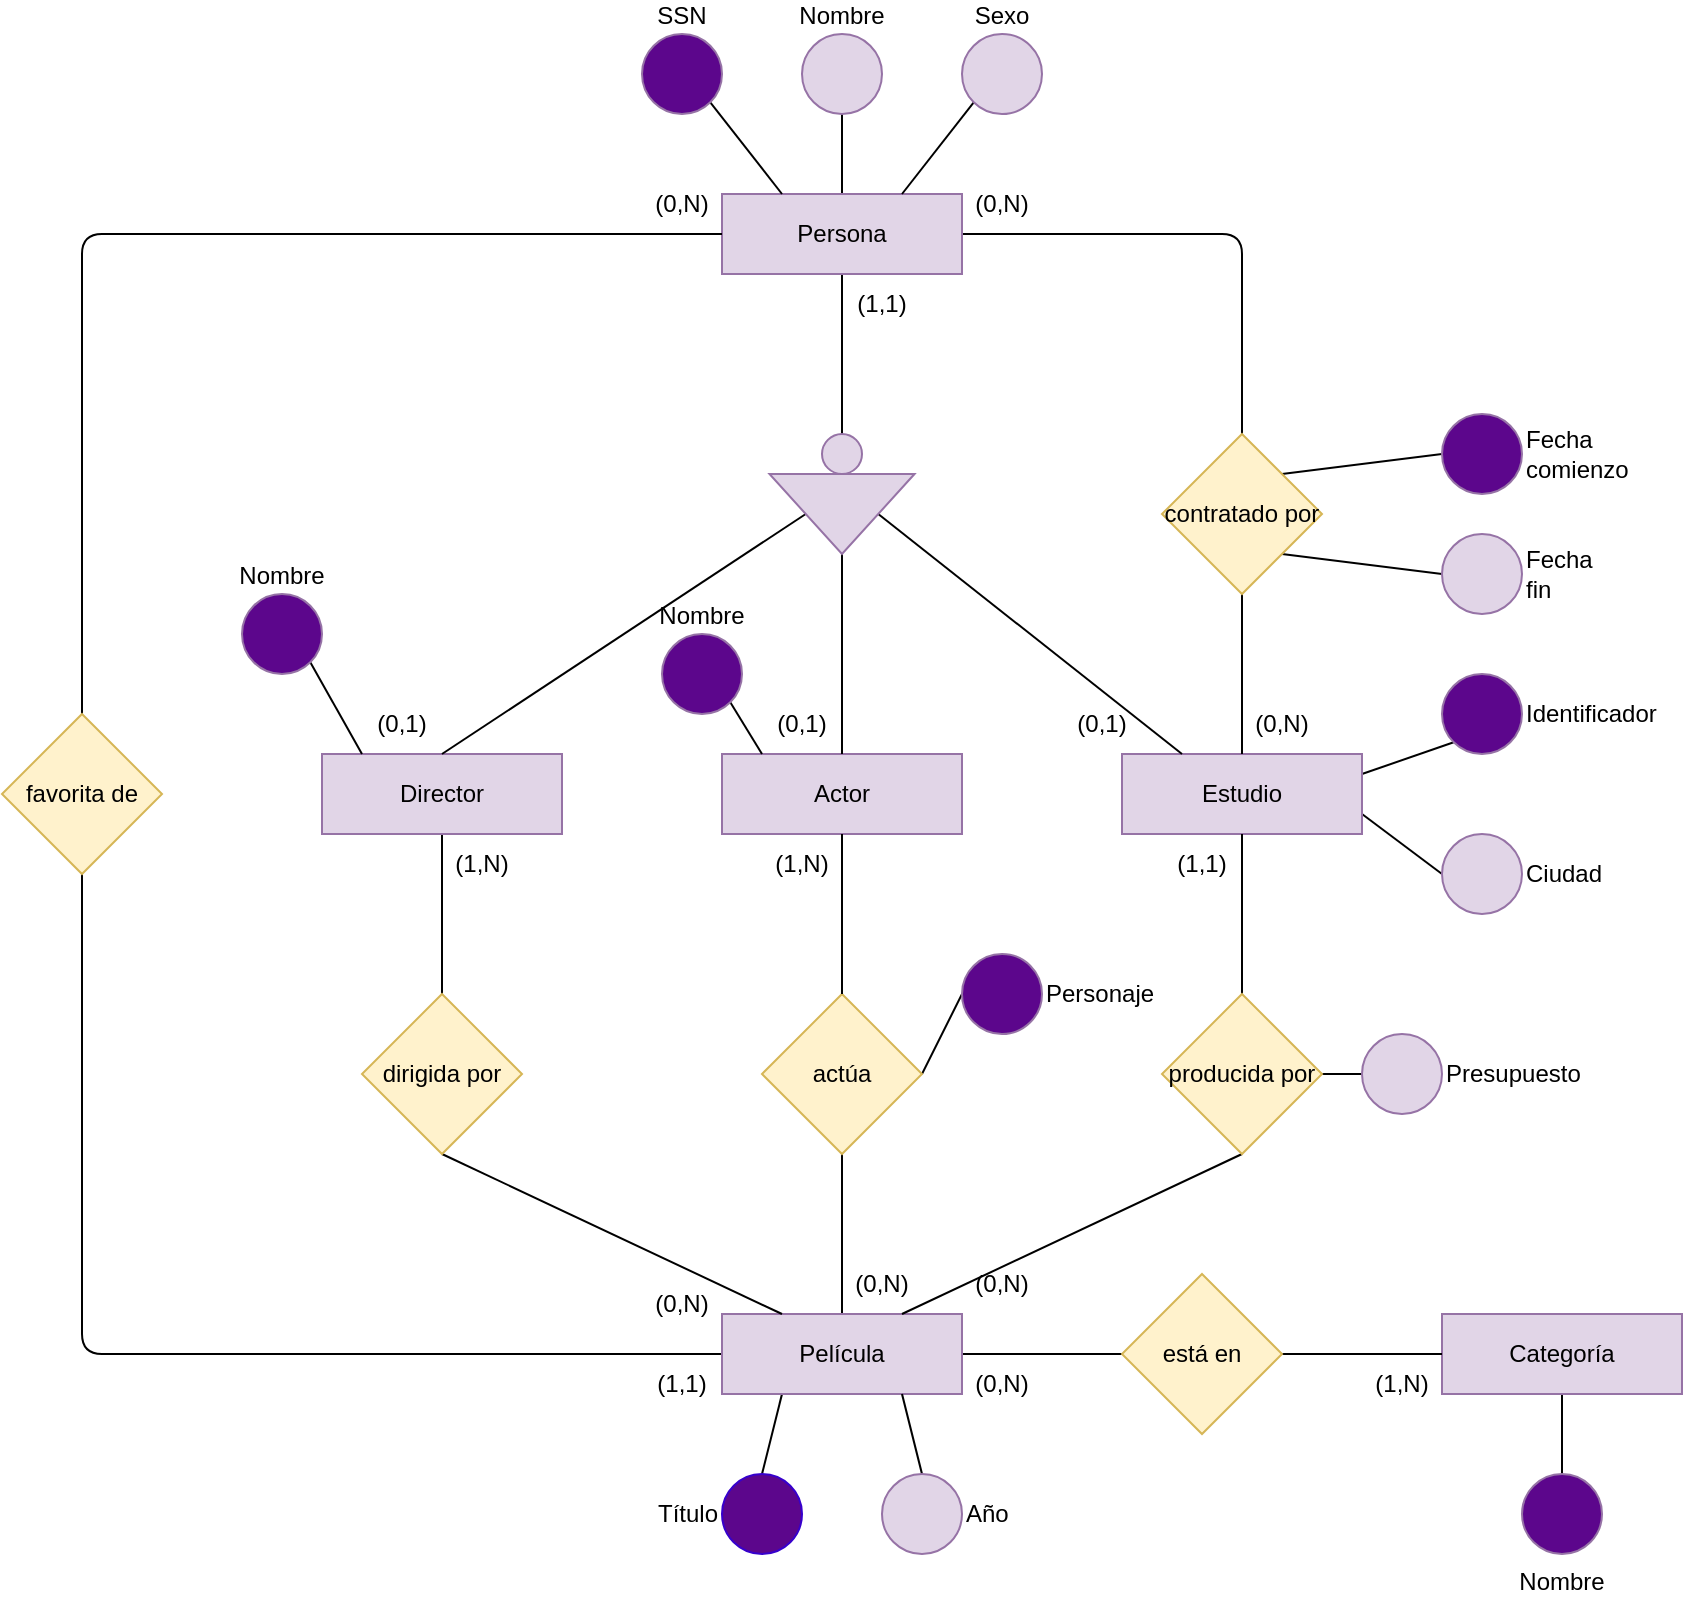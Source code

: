 <mxfile>
    <diagram id="6gfDzhR8UG0JMTbnyaS-" name="Page-1">
        <mxGraphModel dx="1627" dy="606" grid="1" gridSize="10" guides="1" tooltips="1" connect="1" arrows="1" fold="1" page="1" pageScale="1" pageWidth="850" pageHeight="1100" math="0" shadow="0">
            <root>
                <mxCell id="0"/>
                <mxCell id="1" parent="0"/>
                <mxCell id="73" style="edgeStyle=none;html=1;entryX=0.5;entryY=1;entryDx=0;entryDy=0;endArrow=none;endFill=0;exitX=0.5;exitY=0;exitDx=0;exitDy=0;" parent="1" target="66" edge="1" source="27">
                    <mxGeometry relative="1" as="geometry">
                        <mxPoint x="-160" y="330" as="sourcePoint"/>
                    </mxGeometry>
                </mxCell>
                <mxCell id="231" style="edgeStyle=none;html=1;exitX=1;exitY=0.5;exitDx=0;exitDy=0;entryX=0.5;entryY=0;entryDx=0;entryDy=0;endArrow=none;endFill=0;" edge="1" parent="1" source="27" target="230">
                    <mxGeometry relative="1" as="geometry">
                        <Array as="points">
                            <mxPoint x="-20" y="340"/>
                        </Array>
                    </mxGeometry>
                </mxCell>
                <mxCell id="235" style="edgeStyle=none;html=1;exitX=0.5;exitY=1;exitDx=0;exitDy=0;entryX=0;entryY=0.5;entryDx=0;entryDy=0;endArrow=none;endFill=0;startArrow=none;" edge="1" parent="1" source="239" target="234">
                    <mxGeometry relative="1" as="geometry"/>
                </mxCell>
                <mxCell id="242" style="edgeStyle=none;html=1;exitX=0.5;exitY=1;exitDx=0;exitDy=0;entryX=0.5;entryY=1;entryDx=0;entryDy=0;endArrow=none;endFill=0;" edge="1" parent="1" source="27" target="239">
                    <mxGeometry relative="1" as="geometry"/>
                </mxCell>
                <mxCell id="27" value="Persona" style="rounded=0;whiteSpace=wrap;html=1;fillColor=#e1d5e7;strokeColor=#9673a6;" parent="1" vertex="1">
                    <mxGeometry x="-280" y="320" width="120" height="40" as="geometry"/>
                </mxCell>
                <mxCell id="219" style="edgeStyle=none;html=1;exitX=1;exitY=0.5;exitDx=0;exitDy=0;entryX=0;entryY=0.5;entryDx=0;entryDy=0;endArrow=none;endFill=0;" parent="1" source="28" target="217" edge="1">
                    <mxGeometry relative="1" as="geometry"/>
                </mxCell>
                <mxCell id="256" style="edgeStyle=none;html=1;exitX=0.5;exitY=1;exitDx=0;exitDy=0;entryX=0;entryY=1;entryDx=0;entryDy=0;endArrow=none;endFill=0;" edge="1" parent="1" source="28" target="212">
                    <mxGeometry relative="1" as="geometry"/>
                </mxCell>
                <mxCell id="28" value="actúa" style="rhombus;whiteSpace=wrap;html=1;fillColor=#fff2cc;strokeColor=#d6b656;" parent="1" vertex="1">
                    <mxGeometry x="-260" y="720" width="80" height="80" as="geometry"/>
                </mxCell>
                <mxCell id="93" style="edgeStyle=none;html=1;exitX=0.25;exitY=1;exitDx=0;exitDy=0;entryX=0.5;entryY=0;entryDx=0;entryDy=0;endArrow=none;endFill=0;" parent="1" source="29" target="86" edge="1">
                    <mxGeometry relative="1" as="geometry"/>
                </mxCell>
                <mxCell id="195" style="edgeStyle=none;html=1;exitX=1;exitY=0.5;exitDx=0;exitDy=0;entryX=0;entryY=0.5;entryDx=0;entryDy=0;endArrow=none;endFill=0;" parent="1" source="29" target="194" edge="1">
                    <mxGeometry relative="1" as="geometry"/>
                </mxCell>
                <mxCell id="266" style="edgeStyle=none;html=1;exitX=0;exitY=0.5;exitDx=0;exitDy=0;entryX=0.5;entryY=1;entryDx=0;entryDy=0;endArrow=none;endFill=0;" edge="1" parent="1" source="29" target="264">
                    <mxGeometry relative="1" as="geometry">
                        <Array as="points">
                            <mxPoint x="-600" y="900"/>
                        </Array>
                    </mxGeometry>
                </mxCell>
                <mxCell id="29" value="Película" style="rounded=0;whiteSpace=wrap;html=1;fillColor=#e1d5e7;strokeColor=#9673a6;" parent="1" vertex="1">
                    <mxGeometry x="-280" y="880" width="120" height="40" as="geometry"/>
                </mxCell>
                <mxCell id="66" value="Nombre" style="ellipse;whiteSpace=wrap;html=1;aspect=fixed;fillColor=#e1d5e7;strokeColor=#9673a6;verticalAlign=bottom;labelPosition=center;verticalLabelPosition=top;align=center;" parent="1" vertex="1">
                    <mxGeometry x="-240" y="240" width="40" height="40" as="geometry"/>
                </mxCell>
                <mxCell id="86" value="Título" style="ellipse;whiteSpace=wrap;html=1;aspect=fixed;fillColor=#5C068C;fontColor=#000000;strokeColor=#3700CC;verticalAlign=middle;labelPosition=left;verticalLabelPosition=middle;align=right;" parent="1" vertex="1">
                    <mxGeometry x="-280" y="960" width="40" height="40" as="geometry"/>
                </mxCell>
                <mxCell id="147" value="Actor" style="rounded=0;whiteSpace=wrap;html=1;fillColor=#e1d5e7;strokeColor=#9673a6;" parent="1" vertex="1">
                    <mxGeometry x="-280" y="600" width="120" height="40" as="geometry"/>
                </mxCell>
                <mxCell id="158" style="edgeStyle=none;html=1;exitX=0.5;exitY=0;exitDx=0;exitDy=0;entryX=0.5;entryY=1;entryDx=0;entryDy=0;endArrow=none;endFill=0;" parent="1" source="28" target="147" edge="1">
                    <mxGeometry relative="1" as="geometry">
                        <mxPoint x="-180" y="680" as="sourcePoint"/>
                    </mxGeometry>
                </mxCell>
                <mxCell id="160" style="edgeStyle=none;html=1;exitX=0.5;exitY=0;exitDx=0;exitDy=0;entryX=0.5;entryY=1;entryDx=0;entryDy=0;endArrow=none;endFill=0;" parent="1" source="159" target="193" edge="1">
                    <mxGeometry relative="1" as="geometry">
                        <mxPoint x="200" y="810" as="targetPoint"/>
                    </mxGeometry>
                </mxCell>
                <mxCell id="159" value="Nombre" style="ellipse;whiteSpace=wrap;html=1;aspect=fixed;fillColor=#5C068C;strokeColor=#9673a6;verticalAlign=top;labelPosition=center;verticalLabelPosition=bottom;align=center;" parent="1" vertex="1">
                    <mxGeometry x="120" y="960" width="40" height="40" as="geometry"/>
                </mxCell>
                <mxCell id="170" style="edgeStyle=none;html=1;exitX=0.5;exitY=0;exitDx=0;exitDy=0;entryX=0.5;entryY=1;entryDx=0;entryDy=0;endArrow=none;endFill=0;" parent="1" source="168" target="226" edge="1">
                    <mxGeometry relative="1" as="geometry"/>
                </mxCell>
                <mxCell id="171" style="edgeStyle=none;html=1;exitX=0.5;exitY=1;exitDx=0;exitDy=0;entryX=0.25;entryY=0;entryDx=0;entryDy=0;endArrow=none;endFill=0;" parent="1" source="168" target="29" edge="1">
                    <mxGeometry relative="1" as="geometry"/>
                </mxCell>
                <mxCell id="168" value="dirigida por" style="rhombus;whiteSpace=wrap;html=1;fillColor=#fff2cc;strokeColor=#d6b656;" parent="1" vertex="1">
                    <mxGeometry x="-460" y="720" width="80" height="80" as="geometry"/>
                </mxCell>
                <mxCell id="221" style="edgeStyle=none;html=1;exitX=1;exitY=1;exitDx=0;exitDy=0;entryX=0.25;entryY=0;entryDx=0;entryDy=0;endArrow=none;endFill=0;" edge="1" parent="1" source="177" target="27">
                    <mxGeometry relative="1" as="geometry"/>
                </mxCell>
                <mxCell id="177" value="SSN" style="ellipse;whiteSpace=wrap;html=1;aspect=fixed;fillColor=#5C068C;strokeColor=#9673a6;verticalAlign=bottom;labelPosition=center;verticalLabelPosition=top;align=center;" parent="1" vertex="1">
                    <mxGeometry x="-320" y="240" width="40" height="40" as="geometry"/>
                </mxCell>
                <mxCell id="188" style="edgeStyle=none;html=1;exitX=0;exitY=1;exitDx=0;exitDy=0;entryX=1;entryY=0.25;entryDx=0;entryDy=0;endArrow=none;endFill=0;" parent="1" source="187" edge="1" target="227">
                    <mxGeometry relative="1" as="geometry">
                        <mxPoint x="110" y="600" as="targetPoint"/>
                    </mxGeometry>
                </mxCell>
                <mxCell id="187" value="Identificador" style="ellipse;whiteSpace=wrap;html=1;aspect=fixed;fillColor=#5C068C;strokeColor=#9673a6;verticalAlign=middle;labelPosition=right;verticalLabelPosition=middle;align=left;" parent="1" vertex="1">
                    <mxGeometry x="80" y="560" width="40" height="40" as="geometry"/>
                </mxCell>
                <mxCell id="228" style="edgeStyle=none;html=1;exitX=0;exitY=0.5;exitDx=0;exitDy=0;entryX=1;entryY=0.75;entryDx=0;entryDy=0;endArrow=none;endFill=0;" edge="1" parent="1" source="189" target="227">
                    <mxGeometry relative="1" as="geometry"/>
                </mxCell>
                <mxCell id="189" value="Ciudad" style="ellipse;whiteSpace=wrap;html=1;aspect=fixed;fillColor=#e1d5e7;strokeColor=#9673a6;verticalAlign=middle;labelPosition=right;verticalLabelPosition=middle;align=left;" parent="1" vertex="1">
                    <mxGeometry x="80" y="640" width="40" height="40" as="geometry"/>
                </mxCell>
                <mxCell id="193" value="Categoría" style="rounded=0;whiteSpace=wrap;html=1;fillColor=#e1d5e7;strokeColor=#9673a6;" parent="1" vertex="1">
                    <mxGeometry x="80" y="880" width="120" height="40" as="geometry"/>
                </mxCell>
                <mxCell id="196" style="edgeStyle=none;html=1;exitX=1;exitY=0.5;exitDx=0;exitDy=0;entryX=0;entryY=0.5;entryDx=0;entryDy=0;endArrow=none;endFill=0;" parent="1" source="194" target="193" edge="1">
                    <mxGeometry relative="1" as="geometry"/>
                </mxCell>
                <mxCell id="194" value="está en" style="rhombus;whiteSpace=wrap;html=1;fillColor=#fff2cc;strokeColor=#d6b656;" parent="1" vertex="1">
                    <mxGeometry x="-80" y="860" width="80" height="80" as="geometry"/>
                </mxCell>
                <mxCell id="201" value="(0,N)" style="text;html=1;strokeColor=none;fillColor=none;align=center;verticalAlign=middle;whiteSpace=wrap;rounded=0;" parent="1" vertex="1">
                    <mxGeometry x="-160" y="310" width="40" height="30" as="geometry"/>
                </mxCell>
                <mxCell id="205" value="(0,N)" style="text;html=1;strokeColor=none;fillColor=none;align=center;verticalAlign=middle;whiteSpace=wrap;rounded=0;" parent="1" vertex="1">
                    <mxGeometry x="-160" y="900" width="40" height="30" as="geometry"/>
                </mxCell>
                <mxCell id="211" value="(0,N)" style="text;html=1;strokeColor=none;fillColor=none;align=center;verticalAlign=middle;whiteSpace=wrap;rounded=0;" parent="1" vertex="1">
                    <mxGeometry x="-320" y="860" width="40" height="30" as="geometry"/>
                </mxCell>
                <mxCell id="271" style="edgeStyle=none;html=1;exitX=0.75;exitY=1;exitDx=0;exitDy=0;entryX=0.5;entryY=1;entryDx=0;entryDy=0;endArrow=none;endFill=0;" edge="1" parent="1" source="212" target="270">
                    <mxGeometry relative="1" as="geometry"/>
                </mxCell>
                <mxCell id="212" value="(0,N)" style="text;html=1;strokeColor=none;fillColor=none;align=center;verticalAlign=middle;whiteSpace=wrap;rounded=0;" parent="1" vertex="1">
                    <mxGeometry x="-220" y="850" width="40" height="30" as="geometry"/>
                </mxCell>
                <mxCell id="214" value="(1,N)" style="text;html=1;strokeColor=none;fillColor=none;align=center;verticalAlign=middle;whiteSpace=wrap;rounded=0;" parent="1" vertex="1">
                    <mxGeometry x="-260" y="640" width="40" height="30" as="geometry"/>
                </mxCell>
                <mxCell id="217" value="Personaje" style="ellipse;whiteSpace=wrap;html=1;aspect=fixed;fillColor=#5C068C;strokeColor=#9673a6;verticalAlign=middle;labelPosition=right;verticalLabelPosition=middle;align=left;" parent="1" vertex="1">
                    <mxGeometry x="-160" y="700" width="40" height="40" as="geometry"/>
                </mxCell>
                <mxCell id="223" style="edgeStyle=none;html=1;exitX=0;exitY=1;exitDx=0;exitDy=0;entryX=0.75;entryY=0;entryDx=0;entryDy=0;endArrow=none;endFill=0;" edge="1" parent="1" source="222" target="27">
                    <mxGeometry relative="1" as="geometry"/>
                </mxCell>
                <mxCell id="222" value="Sexo" style="ellipse;whiteSpace=wrap;html=1;aspect=fixed;fillColor=#e1d5e7;strokeColor=#9673a6;verticalAlign=bottom;labelPosition=center;verticalLabelPosition=top;align=center;" vertex="1" parent="1">
                    <mxGeometry x="-160" y="240" width="40" height="40" as="geometry"/>
                </mxCell>
                <mxCell id="226" value="Director" style="rounded=0;whiteSpace=wrap;html=1;fillColor=#e1d5e7;strokeColor=#9673a6;" vertex="1" parent="1">
                    <mxGeometry x="-480" y="600" width="120" height="40" as="geometry"/>
                </mxCell>
                <mxCell id="227" value="Estudio" style="rounded=0;whiteSpace=wrap;html=1;fillColor=#e1d5e7;strokeColor=#9673a6;" vertex="1" parent="1">
                    <mxGeometry x="-80" y="600" width="120" height="40" as="geometry"/>
                </mxCell>
                <mxCell id="232" style="edgeStyle=none;html=1;exitX=0.5;exitY=1;exitDx=0;exitDy=0;entryX=0.5;entryY=0;entryDx=0;entryDy=0;endArrow=none;endFill=0;" edge="1" parent="1" source="230" target="227">
                    <mxGeometry relative="1" as="geometry"/>
                </mxCell>
                <mxCell id="262" style="edgeStyle=none;html=1;exitX=1;exitY=0;exitDx=0;exitDy=0;entryX=0;entryY=0.5;entryDx=0;entryDy=0;endArrow=none;endFill=0;" edge="1" parent="1" source="230" target="260">
                    <mxGeometry relative="1" as="geometry"/>
                </mxCell>
                <mxCell id="263" style="edgeStyle=none;html=1;exitX=1;exitY=1;exitDx=0;exitDy=0;entryX=0;entryY=0.5;entryDx=0;entryDy=0;endArrow=none;endFill=0;" edge="1" parent="1" source="230" target="261">
                    <mxGeometry relative="1" as="geometry"/>
                </mxCell>
                <mxCell id="230" value="contratado por" style="rhombus;whiteSpace=wrap;html=1;fillColor=#fff2cc;strokeColor=#d6b656;" vertex="1" parent="1">
                    <mxGeometry x="-60" y="440" width="80" height="80" as="geometry"/>
                </mxCell>
                <mxCell id="233" value="(0,N)" style="text;html=1;strokeColor=none;fillColor=none;align=center;verticalAlign=middle;whiteSpace=wrap;rounded=0;" vertex="1" parent="1">
                    <mxGeometry x="-20" y="570" width="40" height="30" as="geometry"/>
                </mxCell>
                <mxCell id="236" style="edgeStyle=none;html=1;exitX=1;exitY=0.5;exitDx=0;exitDy=0;entryX=0;entryY=1;entryDx=0;entryDy=0;endArrow=none;endFill=0;" edge="1" parent="1" source="234">
                    <mxGeometry relative="1" as="geometry">
                        <mxPoint x="-220" y="600" as="targetPoint"/>
                    </mxGeometry>
                </mxCell>
                <mxCell id="237" style="edgeStyle=none;html=1;exitX=0.5;exitY=1;exitDx=0;exitDy=0;entryX=0.5;entryY=0;entryDx=0;entryDy=0;endArrow=none;endFill=0;" edge="1" parent="1" source="234" target="226">
                    <mxGeometry relative="1" as="geometry"/>
                </mxCell>
                <mxCell id="238" style="edgeStyle=none;html=1;exitX=0.5;exitY=0;exitDx=0;exitDy=0;entryX=0.25;entryY=0;entryDx=0;entryDy=0;endArrow=none;endFill=0;" edge="1" parent="1" source="234" target="227">
                    <mxGeometry relative="1" as="geometry"/>
                </mxCell>
                <mxCell id="234" value="" style="triangle;whiteSpace=wrap;html=1;fillColor=#e1d5e7;rotation=90;strokeColor=#9673a6;" vertex="1" parent="1">
                    <mxGeometry x="-240" y="443.75" width="40" height="72.5" as="geometry"/>
                </mxCell>
                <mxCell id="239" value="" style="ellipse;whiteSpace=wrap;html=1;aspect=fixed;fillColor=#e1d5e7;strokeColor=#9673a6;verticalAlign=middle;labelPosition=right;verticalLabelPosition=middle;align=left;" vertex="1" parent="1">
                    <mxGeometry x="-230" y="440" width="20" height="20" as="geometry"/>
                </mxCell>
                <mxCell id="243" value="(1,1)" style="text;html=1;strokeColor=none;fillColor=none;align=center;verticalAlign=middle;whiteSpace=wrap;rounded=0;" vertex="1" parent="1">
                    <mxGeometry x="-220" y="360" width="40" height="30" as="geometry"/>
                </mxCell>
                <mxCell id="244" value="(0,1)" style="text;html=1;strokeColor=none;fillColor=none;align=center;verticalAlign=middle;whiteSpace=wrap;rounded=0;" vertex="1" parent="1">
                    <mxGeometry x="-110" y="570" width="40" height="30" as="geometry"/>
                </mxCell>
                <mxCell id="245" value="(0,1)" style="text;html=1;strokeColor=none;fillColor=none;align=center;verticalAlign=middle;whiteSpace=wrap;rounded=0;" vertex="1" parent="1">
                    <mxGeometry x="-460" y="570" width="40" height="30" as="geometry"/>
                </mxCell>
                <mxCell id="246" value="(0,1)" style="text;html=1;strokeColor=none;fillColor=none;align=center;verticalAlign=middle;whiteSpace=wrap;rounded=0;" vertex="1" parent="1">
                    <mxGeometry x="-260" y="570" width="40" height="30" as="geometry"/>
                </mxCell>
                <mxCell id="248" style="edgeStyle=none;html=1;exitX=1;exitY=1;exitDx=0;exitDy=0;entryX=0;entryY=1;entryDx=0;entryDy=0;endArrow=none;endFill=0;" edge="1" parent="1" source="247" target="246">
                    <mxGeometry relative="1" as="geometry"/>
                </mxCell>
                <mxCell id="247" value="Nombre" style="ellipse;whiteSpace=wrap;html=1;aspect=fixed;fillColor=#5C068C;strokeColor=#9673a6;verticalAlign=bottom;labelPosition=center;verticalLabelPosition=top;align=center;" vertex="1" parent="1">
                    <mxGeometry x="-310" y="540" width="40" height="40" as="geometry"/>
                </mxCell>
                <mxCell id="251" style="edgeStyle=none;html=1;exitX=1;exitY=1;exitDx=0;exitDy=0;entryX=0;entryY=1;entryDx=0;entryDy=0;endArrow=none;endFill=0;" edge="1" parent="1" source="250" target="245">
                    <mxGeometry relative="1" as="geometry"/>
                </mxCell>
                <mxCell id="250" value="Nombre" style="ellipse;whiteSpace=wrap;html=1;aspect=fixed;fillColor=#5C068C;strokeColor=#9673a6;verticalAlign=bottom;labelPosition=center;verticalLabelPosition=top;align=center;" vertex="1" parent="1">
                    <mxGeometry x="-520" y="520" width="40" height="40" as="geometry"/>
                </mxCell>
                <mxCell id="252" value="(1,N)" style="text;html=1;strokeColor=none;fillColor=none;align=center;verticalAlign=middle;whiteSpace=wrap;rounded=0;" vertex="1" parent="1">
                    <mxGeometry x="-420" y="640" width="40" height="30" as="geometry"/>
                </mxCell>
                <mxCell id="255" value="(1,N)" style="text;html=1;strokeColor=none;fillColor=none;align=center;verticalAlign=middle;whiteSpace=wrap;rounded=0;" vertex="1" parent="1">
                    <mxGeometry x="40" y="900" width="40" height="30" as="geometry"/>
                </mxCell>
                <mxCell id="265" style="edgeStyle=none;html=1;exitX=0.5;exitY=0;exitDx=0;exitDy=0;entryX=0.75;entryY=1;entryDx=0;entryDy=0;endArrow=none;endFill=0;" edge="1" parent="1" source="257" target="29">
                    <mxGeometry relative="1" as="geometry"/>
                </mxCell>
                <mxCell id="257" value="Año" style="ellipse;whiteSpace=wrap;html=1;aspect=fixed;fillColor=#e1d5e7;strokeColor=#9673a6;verticalAlign=middle;labelPosition=right;verticalLabelPosition=middle;align=left;" vertex="1" parent="1">
                    <mxGeometry x="-200" y="960" width="40" height="40" as="geometry"/>
                </mxCell>
                <mxCell id="260" value="Fecha comienzo" style="ellipse;whiteSpace=wrap;html=1;aspect=fixed;fillColor=#5C068C;strokeColor=#9673a6;verticalAlign=middle;labelPosition=right;verticalLabelPosition=middle;align=left;" vertex="1" parent="1">
                    <mxGeometry x="80" y="430" width="40" height="40" as="geometry"/>
                </mxCell>
                <mxCell id="261" value="Fecha fin" style="ellipse;whiteSpace=wrap;html=1;aspect=fixed;fillColor=#e1d5e7;strokeColor=#9673a6;verticalAlign=middle;labelPosition=right;verticalLabelPosition=middle;align=left;" vertex="1" parent="1">
                    <mxGeometry x="80" y="490" width="40" height="40" as="geometry"/>
                </mxCell>
                <mxCell id="267" style="edgeStyle=none;html=1;exitX=0.5;exitY=0;exitDx=0;exitDy=0;entryX=0;entryY=0.5;entryDx=0;entryDy=0;endArrow=none;endFill=0;" edge="1" parent="1" source="264" target="27">
                    <mxGeometry relative="1" as="geometry">
                        <Array as="points">
                            <mxPoint x="-600" y="340"/>
                        </Array>
                    </mxGeometry>
                </mxCell>
                <mxCell id="264" value="favorita de" style="rhombus;whiteSpace=wrap;html=1;fillColor=#fff2cc;strokeColor=#d6b656;" vertex="1" parent="1">
                    <mxGeometry x="-640" y="580" width="80" height="80" as="geometry"/>
                </mxCell>
                <mxCell id="268" value="(1,1)" style="text;html=1;strokeColor=none;fillColor=none;align=center;verticalAlign=middle;whiteSpace=wrap;rounded=0;" vertex="1" parent="1">
                    <mxGeometry x="-320" y="900" width="40" height="30" as="geometry"/>
                </mxCell>
                <mxCell id="269" value="(0,N)" style="text;html=1;strokeColor=none;fillColor=none;align=center;verticalAlign=middle;whiteSpace=wrap;rounded=0;" vertex="1" parent="1">
                    <mxGeometry x="-320" y="310" width="40" height="30" as="geometry"/>
                </mxCell>
                <mxCell id="272" style="edgeStyle=none;html=1;exitX=0.5;exitY=0;exitDx=0;exitDy=0;entryX=0.5;entryY=1;entryDx=0;entryDy=0;endArrow=none;endFill=0;" edge="1" parent="1" source="270" target="227">
                    <mxGeometry relative="1" as="geometry"/>
                </mxCell>
                <mxCell id="276" style="edgeStyle=none;html=1;exitX=1;exitY=0.5;exitDx=0;exitDy=0;entryX=0;entryY=0.5;entryDx=0;entryDy=0;endArrow=none;endFill=0;" edge="1" parent="1" source="270" target="275">
                    <mxGeometry relative="1" as="geometry"/>
                </mxCell>
                <mxCell id="270" value="producida por" style="rhombus;whiteSpace=wrap;html=1;fillColor=#fff2cc;strokeColor=#d6b656;" vertex="1" parent="1">
                    <mxGeometry x="-60" y="720" width="80" height="80" as="geometry"/>
                </mxCell>
                <mxCell id="273" value="(1,1)" style="text;html=1;strokeColor=none;fillColor=none;align=center;verticalAlign=middle;whiteSpace=wrap;rounded=0;" vertex="1" parent="1">
                    <mxGeometry x="-60" y="640" width="40" height="30" as="geometry"/>
                </mxCell>
                <mxCell id="274" value="(0,N)" style="text;html=1;strokeColor=none;fillColor=none;align=center;verticalAlign=middle;whiteSpace=wrap;rounded=0;" vertex="1" parent="1">
                    <mxGeometry x="-160" y="850" width="40" height="30" as="geometry"/>
                </mxCell>
                <mxCell id="275" value="Presupuesto" style="ellipse;whiteSpace=wrap;html=1;aspect=fixed;fillColor=#e1d5e7;strokeColor=#9673a6;verticalAlign=middle;labelPosition=right;verticalLabelPosition=middle;align=left;" vertex="1" parent="1">
                    <mxGeometry x="40" y="740" width="40" height="40" as="geometry"/>
                </mxCell>
            </root>
        </mxGraphModel>
    </diagram>
</mxfile>